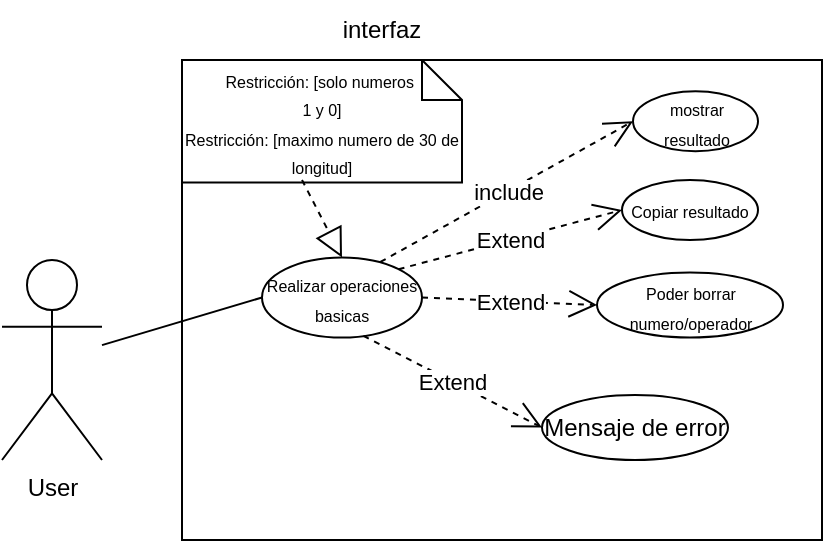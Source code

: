 <mxfile version="27.0.4">
  <diagram name="Página-1" id="y5uLng2kR1ERyr-JflfZ">
    <mxGraphModel dx="766" dy="333" grid="1" gridSize="10" guides="1" tooltips="1" connect="1" arrows="1" fold="1" page="1" pageScale="1" pageWidth="827" pageHeight="1169" math="0" shadow="0">
      <root>
        <mxCell id="0" />
        <mxCell id="1" parent="0" />
        <mxCell id="ZhmwVn-B_X7J8iLOEAZt-1" value="User" style="shape=umlActor;verticalLabelPosition=bottom;verticalAlign=top;html=1;outlineConnect=0;" parent="1" vertex="1">
          <mxGeometry x="150" y="260" width="50" height="100" as="geometry" />
        </mxCell>
        <mxCell id="ZhmwVn-B_X7J8iLOEAZt-2" value="" style="rounded=0;whiteSpace=wrap;html=1;movable=0;resizable=0;rotatable=0;deletable=0;editable=0;locked=1;connectable=0;" parent="1" vertex="1">
          <mxGeometry x="240" y="160" width="320" height="240" as="geometry" />
        </mxCell>
        <mxCell id="ZhmwVn-B_X7J8iLOEAZt-3" value="interfaz" style="text;html=1;align=center;verticalAlign=middle;whiteSpace=wrap;rounded=0;" parent="1" vertex="1">
          <mxGeometry x="300" y="130" width="80" height="30" as="geometry" />
        </mxCell>
        <mxCell id="ZhmwVn-B_X7J8iLOEAZt-4" value="&lt;font style=&quot;font-size: 8px;&quot;&gt;Realizar operaciones basicas&lt;/font&gt;" style="ellipse;whiteSpace=wrap;html=1;" parent="1" vertex="1">
          <mxGeometry x="280" y="258.75" width="80" height="40" as="geometry" />
        </mxCell>
        <mxCell id="ZhmwVn-B_X7J8iLOEAZt-5" value="&lt;font style=&quot;font-size: 8px;&quot;&gt;Poder borrar numero/operador&lt;/font&gt;" style="ellipse;whiteSpace=wrap;html=1;" parent="1" vertex="1">
          <mxGeometry x="447.5" y="266.25" width="93" height="32.5" as="geometry" />
        </mxCell>
        <mxCell id="ZhmwVn-B_X7J8iLOEAZt-6" value="" style="endArrow=none;html=1;rounded=0;entryX=0;entryY=0.5;entryDx=0;entryDy=0;" parent="1" source="ZhmwVn-B_X7J8iLOEAZt-1" target="ZhmwVn-B_X7J8iLOEAZt-4" edge="1">
          <mxGeometry width="50" height="50" relative="1" as="geometry">
            <mxPoint x="250" y="280" as="sourcePoint" />
            <mxPoint x="300" y="230" as="targetPoint" />
          </mxGeometry>
        </mxCell>
        <mxCell id="ZhmwVn-B_X7J8iLOEAZt-7" value="&lt;font style=&quot;font-size: 8px;&quot;&gt;Copiar resultado&lt;/font&gt;" style="ellipse;whiteSpace=wrap;html=1;" parent="1" vertex="1">
          <mxGeometry x="460" y="220" width="68" height="30" as="geometry" />
        </mxCell>
        <mxCell id="ZhmwVn-B_X7J8iLOEAZt-8" value="Extend" style="endArrow=open;endSize=12;dashed=1;html=1;rounded=0;exitX=1;exitY=0;exitDx=0;exitDy=0;entryX=0;entryY=0.5;entryDx=0;entryDy=0;" parent="1" source="ZhmwVn-B_X7J8iLOEAZt-4" target="ZhmwVn-B_X7J8iLOEAZt-7" edge="1">
          <mxGeometry width="160" relative="1" as="geometry">
            <mxPoint x="368" y="318.75" as="sourcePoint" />
            <mxPoint x="528" y="318.75" as="targetPoint" />
          </mxGeometry>
        </mxCell>
        <mxCell id="ZhmwVn-B_X7J8iLOEAZt-9" value="Extend" style="endArrow=open;endSize=12;dashed=1;html=1;rounded=0;exitX=1;exitY=0.5;exitDx=0;exitDy=0;entryX=0;entryY=0.5;entryDx=0;entryDy=0;" parent="1" source="ZhmwVn-B_X7J8iLOEAZt-4" target="ZhmwVn-B_X7J8iLOEAZt-5" edge="1">
          <mxGeometry width="160" relative="1" as="geometry">
            <mxPoint x="367" y="309.75" as="sourcePoint" />
            <mxPoint x="470" y="293.75" as="targetPoint" />
          </mxGeometry>
        </mxCell>
        <mxCell id="ZhmwVn-B_X7J8iLOEAZt-12" value="Mensaje de error" style="ellipse;whiteSpace=wrap;html=1;" parent="1" vertex="1">
          <mxGeometry x="420" y="327.5" width="93" height="32.5" as="geometry" />
        </mxCell>
        <mxCell id="ZhmwVn-B_X7J8iLOEAZt-13" value="Extend" style="endArrow=open;endSize=12;dashed=1;html=1;rounded=0;exitX=0.634;exitY=0.98;exitDx=0;exitDy=0;entryX=0;entryY=0.5;entryDx=0;entryDy=0;exitPerimeter=0;" parent="1" source="ZhmwVn-B_X7J8iLOEAZt-4" target="ZhmwVn-B_X7J8iLOEAZt-12" edge="1">
          <mxGeometry width="160" relative="1" as="geometry">
            <mxPoint x="359" y="302.87" as="sourcePoint" />
            <mxPoint x="445" y="347.87" as="targetPoint" />
          </mxGeometry>
        </mxCell>
        <mxCell id="ZhmwVn-B_X7J8iLOEAZt-14" value="&lt;div&gt;&lt;font style=&quot;font-size: 8px;&quot;&gt;Restricción: [solo numeros&amp;nbsp;&lt;/font&gt;&lt;/div&gt;&lt;div&gt;&lt;font style=&quot;font-size: 8px;&quot;&gt;1 y 0]&lt;/font&gt;&lt;/div&gt;&lt;div&gt;&lt;font style=&quot;font-size: 8px;&quot;&gt;Restricción: [maximo numero de 30 de longitud]&lt;/font&gt;&lt;/div&gt;" style="shape=note;size=20;whiteSpace=wrap;html=1;" parent="1" vertex="1">
          <mxGeometry x="240" y="160" width="140" height="61.25" as="geometry" />
        </mxCell>
        <mxCell id="ZhmwVn-B_X7J8iLOEAZt-15" value="" style="endArrow=block;dashed=1;endFill=0;endSize=12;html=1;rounded=0;entryX=0.5;entryY=0;entryDx=0;entryDy=0;" parent="1" target="ZhmwVn-B_X7J8iLOEAZt-4" edge="1">
          <mxGeometry width="160" relative="1" as="geometry">
            <mxPoint x="300" y="220" as="sourcePoint" />
            <mxPoint x="440" y="240" as="targetPoint" />
          </mxGeometry>
        </mxCell>
        <mxCell id="jCM1PCER0Bex9gsvikDs-4" value="&lt;font style=&quot;font-size: 8px;&quot;&gt;mostrar resultado&lt;/font&gt;" style="ellipse;whiteSpace=wrap;html=1;" parent="1" vertex="1">
          <mxGeometry x="465.5" y="175.63" width="62.5" height="30" as="geometry" />
        </mxCell>
        <mxCell id="jCM1PCER0Bex9gsvikDs-5" value="include" style="endArrow=open;endSize=12;dashed=1;html=1;rounded=0;exitX=0.74;exitY=0.056;exitDx=0;exitDy=0;entryX=0;entryY=0.5;entryDx=0;entryDy=0;exitPerimeter=0;" parent="1" source="ZhmwVn-B_X7J8iLOEAZt-4" target="jCM1PCER0Bex9gsvikDs-4" edge="1">
          <mxGeometry width="160" relative="1" as="geometry">
            <mxPoint x="358" y="275" as="sourcePoint" />
            <mxPoint x="470" y="245" as="targetPoint" />
          </mxGeometry>
        </mxCell>
      </root>
    </mxGraphModel>
  </diagram>
</mxfile>
